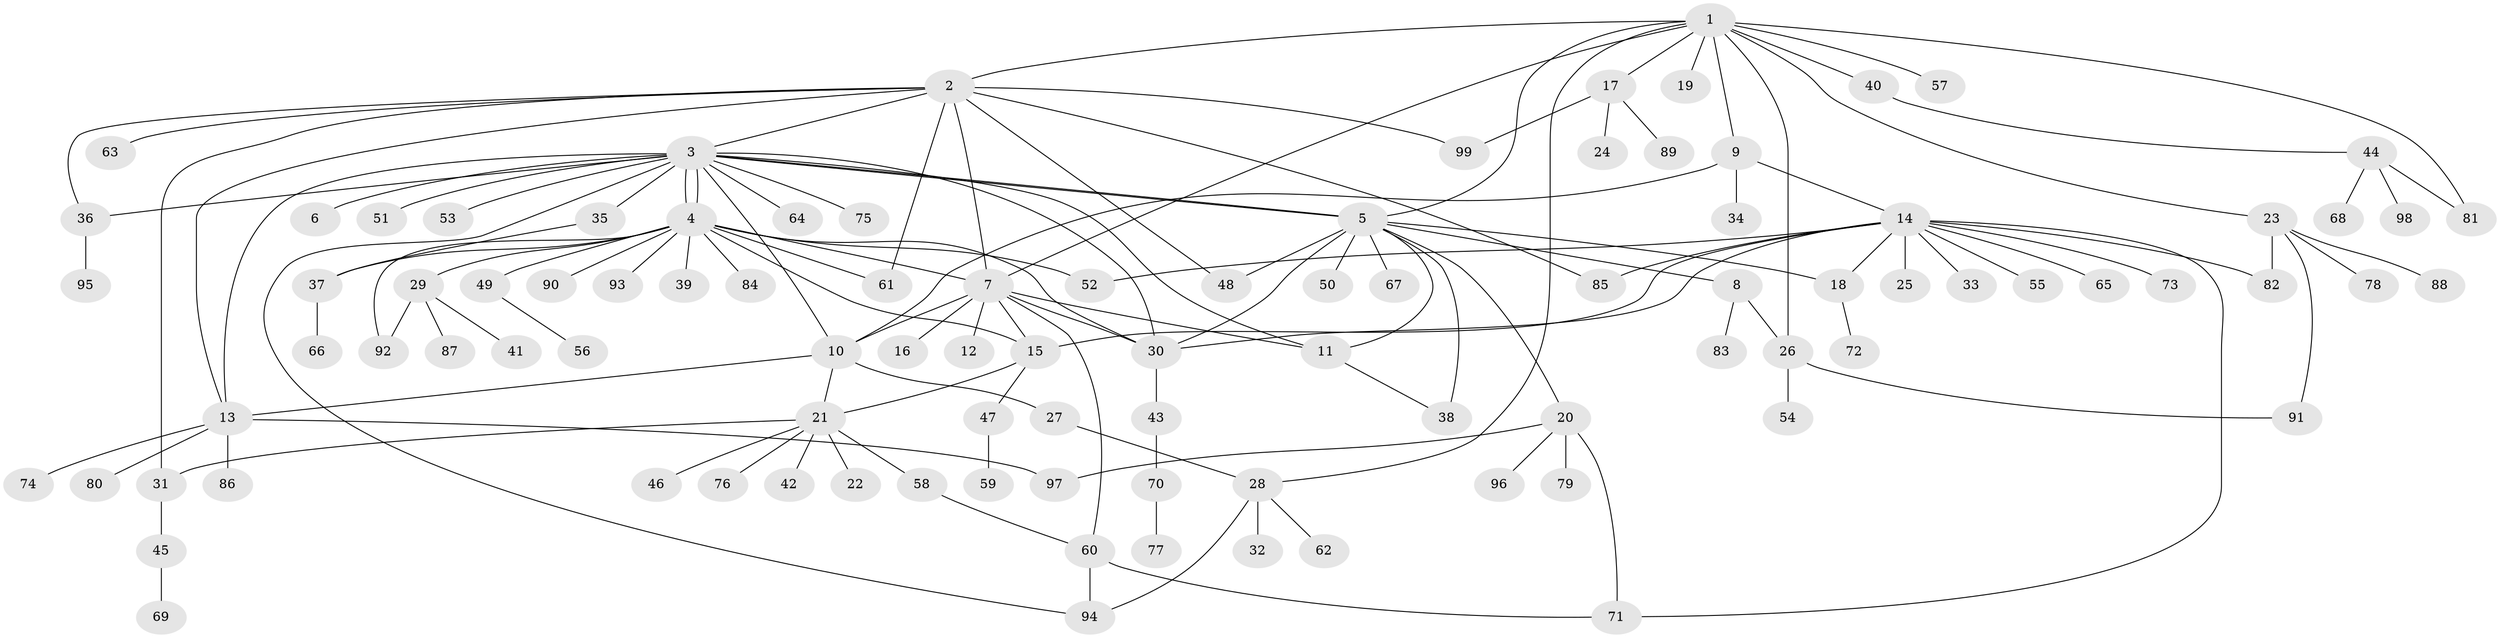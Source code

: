 // coarse degree distribution, {14: 0.013888888888888888, 6: 0.041666666666666664, 3: 0.09722222222222222, 9: 0.013888888888888888, 5: 0.06944444444444445, 1: 0.5, 2: 0.16666666666666666, 10: 0.027777777777777776, 12: 0.027777777777777776, 11: 0.013888888888888888, 8: 0.013888888888888888, 4: 0.013888888888888888}
// Generated by graph-tools (version 1.1) at 2025/36/03/04/25 23:36:53]
// undirected, 99 vertices, 138 edges
graph export_dot {
  node [color=gray90,style=filled];
  1;
  2;
  3;
  4;
  5;
  6;
  7;
  8;
  9;
  10;
  11;
  12;
  13;
  14;
  15;
  16;
  17;
  18;
  19;
  20;
  21;
  22;
  23;
  24;
  25;
  26;
  27;
  28;
  29;
  30;
  31;
  32;
  33;
  34;
  35;
  36;
  37;
  38;
  39;
  40;
  41;
  42;
  43;
  44;
  45;
  46;
  47;
  48;
  49;
  50;
  51;
  52;
  53;
  54;
  55;
  56;
  57;
  58;
  59;
  60;
  61;
  62;
  63;
  64;
  65;
  66;
  67;
  68;
  69;
  70;
  71;
  72;
  73;
  74;
  75;
  76;
  77;
  78;
  79;
  80;
  81;
  82;
  83;
  84;
  85;
  86;
  87;
  88;
  89;
  90;
  91;
  92;
  93;
  94;
  95;
  96;
  97;
  98;
  99;
  1 -- 2;
  1 -- 5;
  1 -- 7;
  1 -- 9;
  1 -- 17;
  1 -- 19;
  1 -- 23;
  1 -- 26;
  1 -- 28;
  1 -- 40;
  1 -- 57;
  1 -- 81;
  2 -- 3;
  2 -- 7;
  2 -- 13;
  2 -- 31;
  2 -- 36;
  2 -- 48;
  2 -- 61;
  2 -- 63;
  2 -- 85;
  2 -- 99;
  3 -- 4;
  3 -- 4;
  3 -- 5;
  3 -- 5;
  3 -- 6;
  3 -- 10;
  3 -- 11;
  3 -- 13;
  3 -- 30;
  3 -- 35;
  3 -- 36;
  3 -- 51;
  3 -- 53;
  3 -- 64;
  3 -- 75;
  3 -- 94;
  4 -- 7;
  4 -- 15;
  4 -- 29;
  4 -- 30;
  4 -- 37;
  4 -- 39;
  4 -- 49;
  4 -- 52;
  4 -- 61;
  4 -- 84;
  4 -- 90;
  4 -- 92;
  4 -- 93;
  5 -- 8;
  5 -- 11;
  5 -- 18;
  5 -- 20;
  5 -- 30;
  5 -- 38;
  5 -- 48;
  5 -- 50;
  5 -- 67;
  7 -- 10;
  7 -- 11;
  7 -- 12;
  7 -- 15;
  7 -- 16;
  7 -- 30;
  7 -- 60;
  8 -- 26;
  8 -- 83;
  9 -- 10;
  9 -- 14;
  9 -- 34;
  10 -- 13;
  10 -- 21;
  10 -- 27;
  11 -- 38;
  13 -- 74;
  13 -- 80;
  13 -- 86;
  13 -- 97;
  14 -- 15;
  14 -- 18;
  14 -- 25;
  14 -- 30;
  14 -- 33;
  14 -- 52;
  14 -- 55;
  14 -- 65;
  14 -- 71;
  14 -- 73;
  14 -- 82;
  14 -- 85;
  15 -- 21;
  15 -- 47;
  17 -- 24;
  17 -- 89;
  17 -- 99;
  18 -- 72;
  20 -- 71;
  20 -- 79;
  20 -- 96;
  20 -- 97;
  21 -- 22;
  21 -- 31;
  21 -- 42;
  21 -- 46;
  21 -- 58;
  21 -- 76;
  23 -- 78;
  23 -- 82;
  23 -- 88;
  23 -- 91;
  26 -- 54;
  26 -- 91;
  27 -- 28;
  28 -- 32;
  28 -- 62;
  28 -- 94;
  29 -- 41;
  29 -- 87;
  29 -- 92;
  30 -- 43;
  31 -- 45;
  35 -- 37;
  36 -- 95;
  37 -- 66;
  40 -- 44;
  43 -- 70;
  44 -- 68;
  44 -- 81;
  44 -- 98;
  45 -- 69;
  47 -- 59;
  49 -- 56;
  58 -- 60;
  60 -- 71;
  60 -- 94;
  70 -- 77;
}
